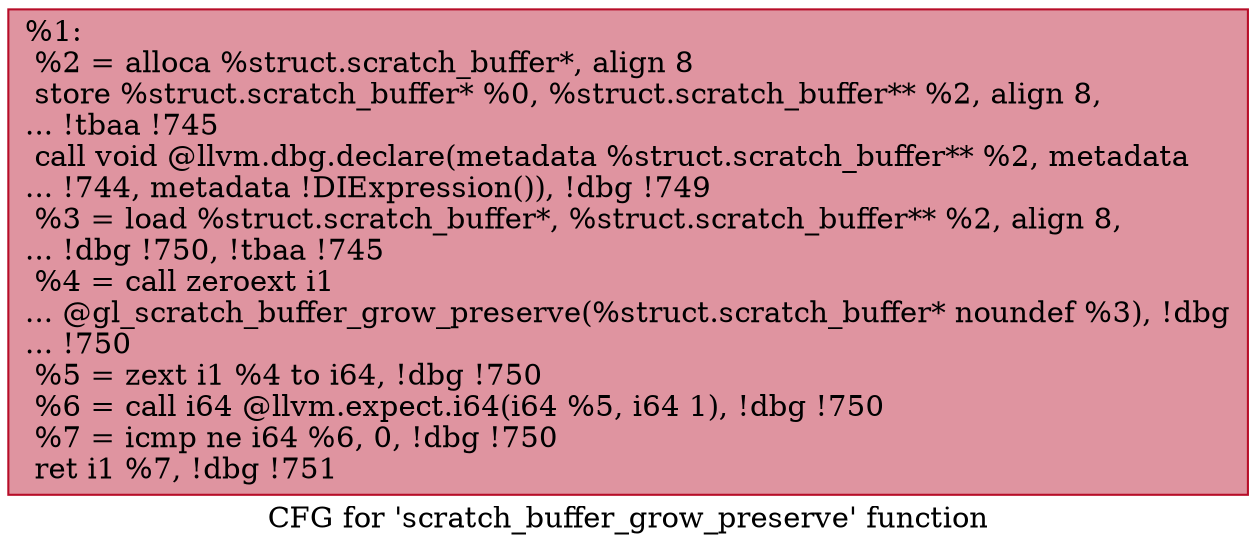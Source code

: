 digraph "CFG for 'scratch_buffer_grow_preserve' function" {
	label="CFG for 'scratch_buffer_grow_preserve' function";

	Node0x18317f0 [shape=record,color="#b70d28ff", style=filled, fillcolor="#b70d2870",label="{%1:\l  %2 = alloca %struct.scratch_buffer*, align 8\l  store %struct.scratch_buffer* %0, %struct.scratch_buffer** %2, align 8,\l... !tbaa !745\l  call void @llvm.dbg.declare(metadata %struct.scratch_buffer** %2, metadata\l... !744, metadata !DIExpression()), !dbg !749\l  %3 = load %struct.scratch_buffer*, %struct.scratch_buffer** %2, align 8,\l... !dbg !750, !tbaa !745\l  %4 = call zeroext i1\l... @gl_scratch_buffer_grow_preserve(%struct.scratch_buffer* noundef %3), !dbg\l... !750\l  %5 = zext i1 %4 to i64, !dbg !750\l  %6 = call i64 @llvm.expect.i64(i64 %5, i64 1), !dbg !750\l  %7 = icmp ne i64 %6, 0, !dbg !750\l  ret i1 %7, !dbg !751\l}"];
}
